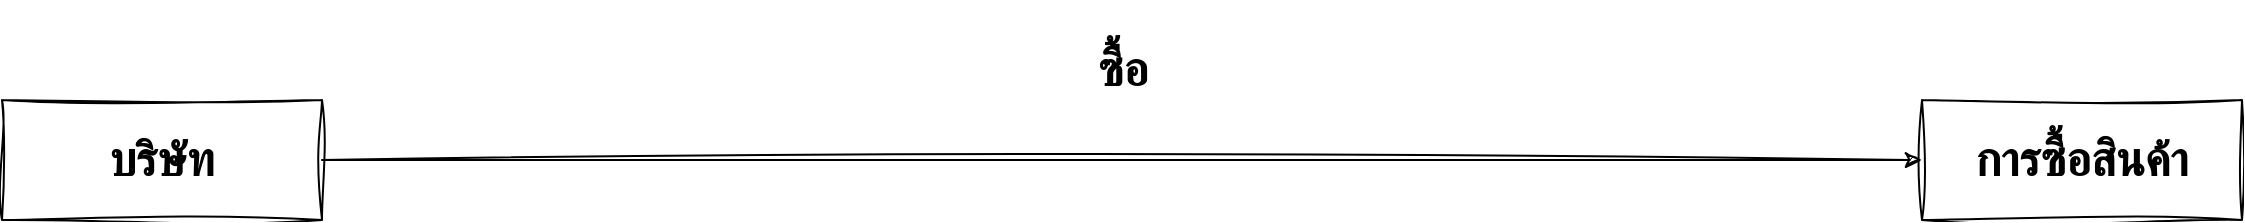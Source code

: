 <mxfile version="22.1.5" type="github">
  <diagram name="Page-1" id="8Gk2jwWGp6PCqlP09vF2">
    <mxGraphModel dx="1195" dy="625" grid="1" gridSize="10" guides="1" tooltips="1" connect="1" arrows="1" fold="1" page="1" pageScale="1" pageWidth="1200" pageHeight="1000" math="0" shadow="0">
      <root>
        <mxCell id="0" />
        <mxCell id="1" parent="0" />
        <mxCell id="vinHfMNbz0QVOYfKeV6w-3" style="edgeStyle=orthogonalEdgeStyle;rounded=0;orthogonalLoop=1;jettySize=auto;html=1;entryX=0;entryY=0.5;entryDx=0;entryDy=0;sketch=1;curveFitting=1;jiggle=2;" edge="1" parent="1" source="vinHfMNbz0QVOYfKeV6w-1" target="vinHfMNbz0QVOYfKeV6w-2">
          <mxGeometry relative="1" as="geometry" />
        </mxCell>
        <mxCell id="vinHfMNbz0QVOYfKeV6w-1" value="&lt;h1&gt;บริษัท&lt;/h1&gt;" style="rounded=0;whiteSpace=wrap;html=1;sketch=1;curveFitting=1;jiggle=2;" vertex="1" parent="1">
          <mxGeometry x="40" y="80" width="160" height="60" as="geometry" />
        </mxCell>
        <mxCell id="vinHfMNbz0QVOYfKeV6w-2" value="&lt;h1&gt;การซื้อสินค้า&lt;/h1&gt;" style="rounded=0;whiteSpace=wrap;html=1;sketch=1;curveFitting=1;jiggle=2;" vertex="1" parent="1">
          <mxGeometry x="1000" y="80" width="160" height="60" as="geometry" />
        </mxCell>
        <mxCell id="vinHfMNbz0QVOYfKeV6w-5" value="&lt;h1&gt;ซื้อ&lt;/h1&gt;" style="text;html=1;align=center;verticalAlign=middle;resizable=0;points=[];autosize=1;strokeColor=none;fillColor=none;rounded=0;sketch=1;curveFitting=1;jiggle=2;" vertex="1" parent="1">
          <mxGeometry x="570" y="30" width="60" height="70" as="geometry" />
        </mxCell>
      </root>
    </mxGraphModel>
  </diagram>
</mxfile>
